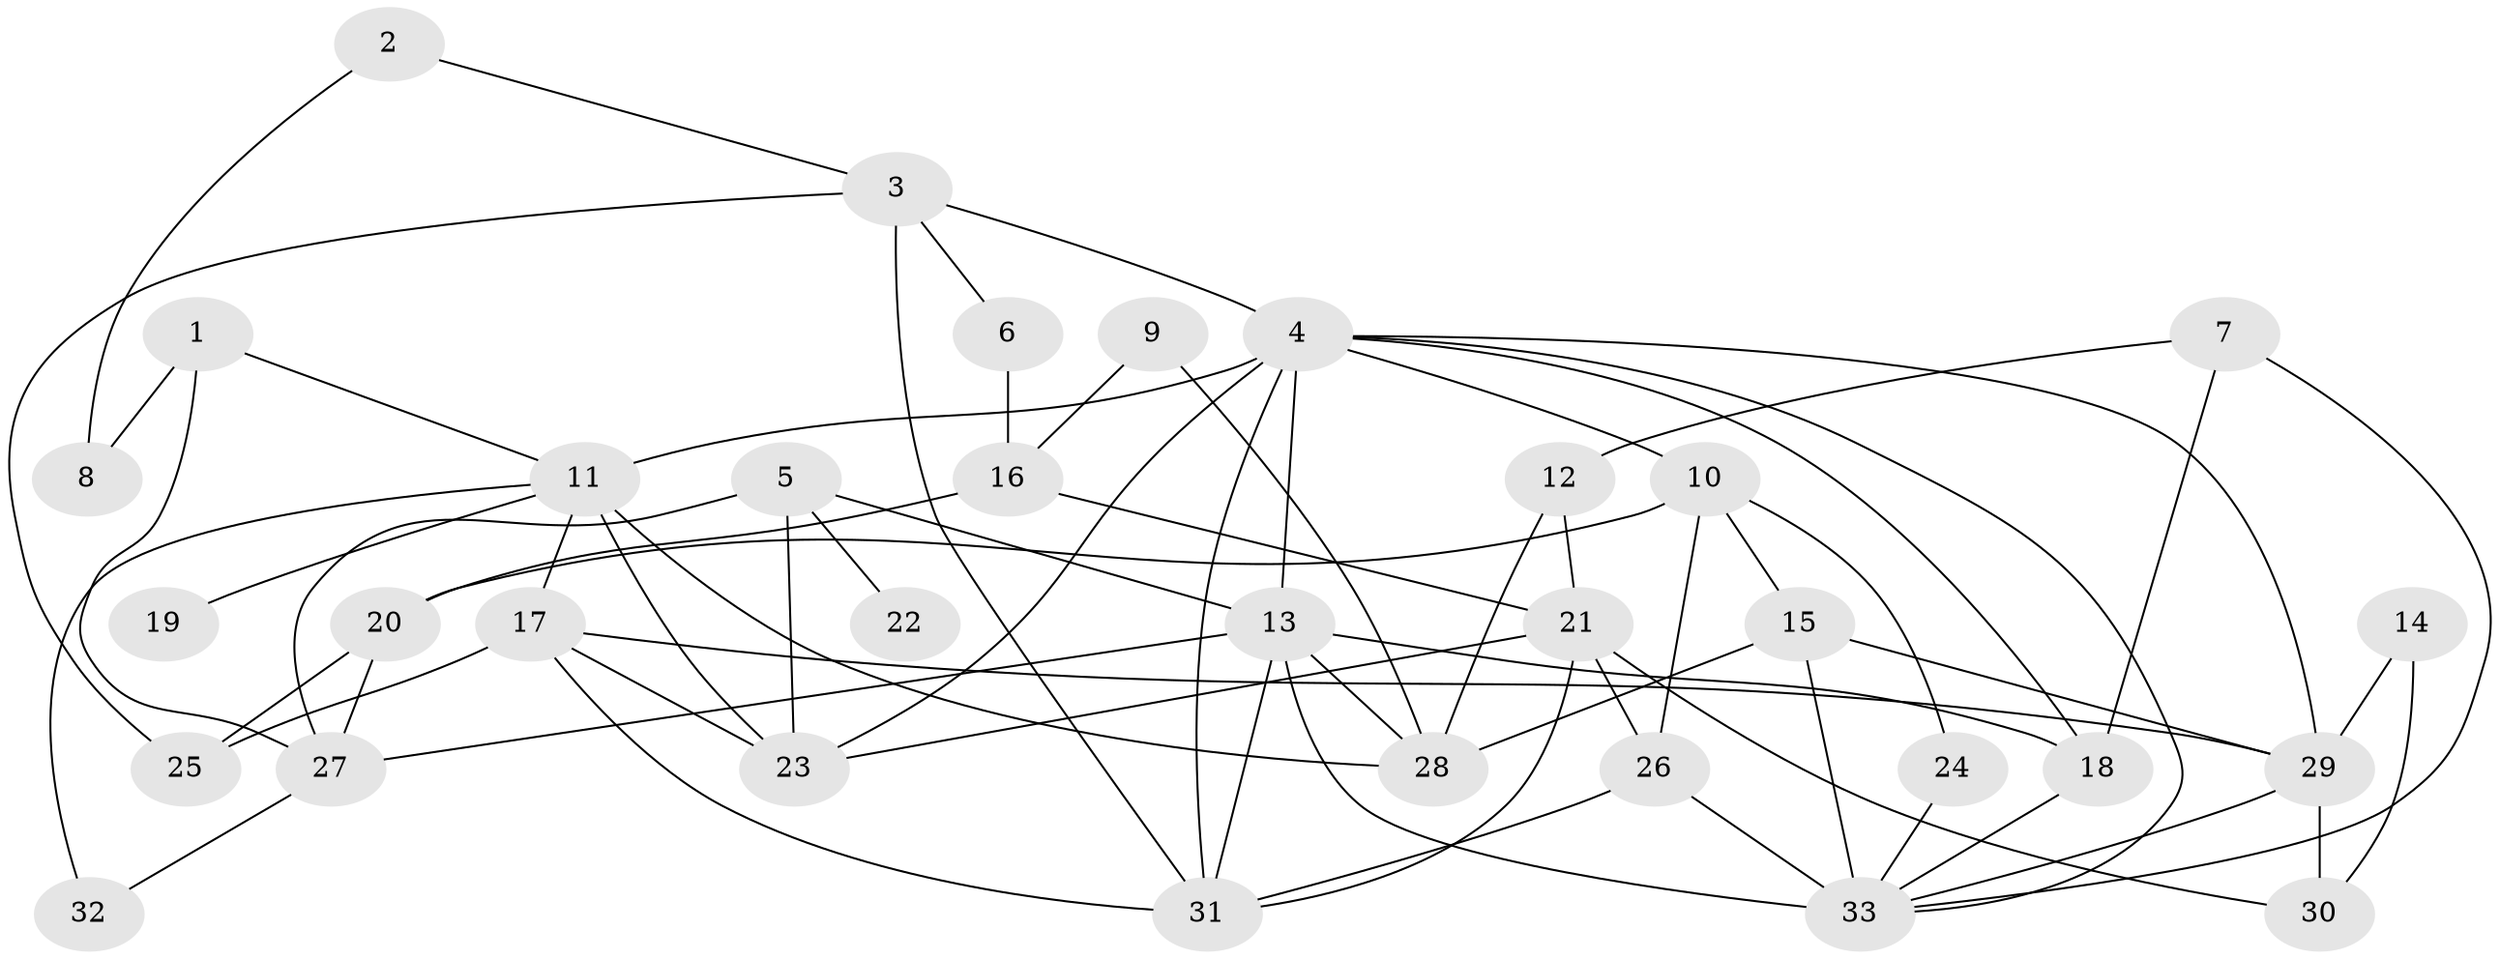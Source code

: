 // original degree distribution, {5: 0.11214953271028037, 3: 0.2523364485981308, 6: 0.028037383177570093, 4: 0.07476635514018691, 10: 0.009345794392523364, 7: 0.028037383177570093, 2: 0.2897196261682243, 1: 0.205607476635514}
// Generated by graph-tools (version 1.1) at 2025/36/03/04/25 23:36:01]
// undirected, 33 vertices, 67 edges
graph export_dot {
  node [color=gray90,style=filled];
  1;
  2;
  3;
  4;
  5;
  6;
  7;
  8;
  9;
  10;
  11;
  12;
  13;
  14;
  15;
  16;
  17;
  18;
  19;
  20;
  21;
  22;
  23;
  24;
  25;
  26;
  27;
  28;
  29;
  30;
  31;
  32;
  33;
  1 -- 8 [weight=1.0];
  1 -- 11 [weight=1.0];
  1 -- 27 [weight=1.0];
  2 -- 3 [weight=1.0];
  2 -- 8 [weight=1.0];
  3 -- 4 [weight=1.0];
  3 -- 6 [weight=1.0];
  3 -- 25 [weight=1.0];
  3 -- 31 [weight=1.0];
  4 -- 10 [weight=1.0];
  4 -- 11 [weight=1.0];
  4 -- 13 [weight=1.0];
  4 -- 18 [weight=1.0];
  4 -- 23 [weight=1.0];
  4 -- 29 [weight=1.0];
  4 -- 31 [weight=1.0];
  4 -- 33 [weight=1.0];
  5 -- 13 [weight=1.0];
  5 -- 22 [weight=1.0];
  5 -- 23 [weight=2.0];
  5 -- 27 [weight=1.0];
  6 -- 16 [weight=1.0];
  7 -- 12 [weight=1.0];
  7 -- 18 [weight=1.0];
  7 -- 33 [weight=1.0];
  9 -- 16 [weight=2.0];
  9 -- 28 [weight=1.0];
  10 -- 15 [weight=1.0];
  10 -- 20 [weight=1.0];
  10 -- 24 [weight=1.0];
  10 -- 26 [weight=1.0];
  11 -- 17 [weight=1.0];
  11 -- 19 [weight=1.0];
  11 -- 23 [weight=2.0];
  11 -- 28 [weight=1.0];
  11 -- 32 [weight=1.0];
  12 -- 21 [weight=1.0];
  12 -- 28 [weight=1.0];
  13 -- 18 [weight=2.0];
  13 -- 27 [weight=1.0];
  13 -- 28 [weight=1.0];
  13 -- 31 [weight=1.0];
  13 -- 33 [weight=1.0];
  14 -- 29 [weight=1.0];
  14 -- 30 [weight=1.0];
  15 -- 28 [weight=2.0];
  15 -- 29 [weight=1.0];
  15 -- 33 [weight=4.0];
  16 -- 20 [weight=1.0];
  16 -- 21 [weight=1.0];
  17 -- 23 [weight=1.0];
  17 -- 25 [weight=1.0];
  17 -- 29 [weight=1.0];
  17 -- 31 [weight=1.0];
  18 -- 33 [weight=2.0];
  20 -- 25 [weight=1.0];
  20 -- 27 [weight=1.0];
  21 -- 23 [weight=2.0];
  21 -- 26 [weight=1.0];
  21 -- 30 [weight=1.0];
  21 -- 31 [weight=1.0];
  24 -- 33 [weight=1.0];
  26 -- 31 [weight=1.0];
  26 -- 33 [weight=1.0];
  27 -- 32 [weight=1.0];
  29 -- 30 [weight=2.0];
  29 -- 33 [weight=1.0];
}
